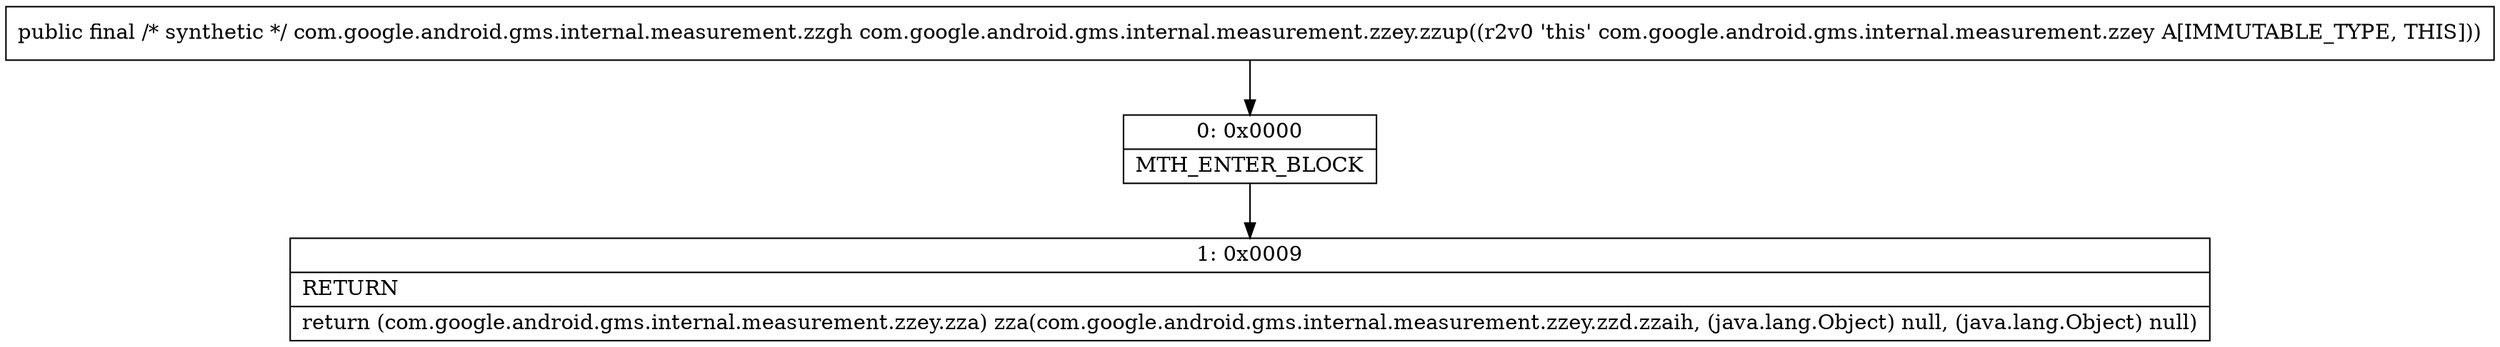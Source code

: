 digraph "CFG forcom.google.android.gms.internal.measurement.zzey.zzup()Lcom\/google\/android\/gms\/internal\/measurement\/zzgh;" {
Node_0 [shape=record,label="{0\:\ 0x0000|MTH_ENTER_BLOCK\l}"];
Node_1 [shape=record,label="{1\:\ 0x0009|RETURN\l|return (com.google.android.gms.internal.measurement.zzey.zza) zza(com.google.android.gms.internal.measurement.zzey.zzd.zzaih, (java.lang.Object) null, (java.lang.Object) null)\l}"];
MethodNode[shape=record,label="{public final \/* synthetic *\/ com.google.android.gms.internal.measurement.zzgh com.google.android.gms.internal.measurement.zzey.zzup((r2v0 'this' com.google.android.gms.internal.measurement.zzey A[IMMUTABLE_TYPE, THIS])) }"];
MethodNode -> Node_0;
Node_0 -> Node_1;
}

